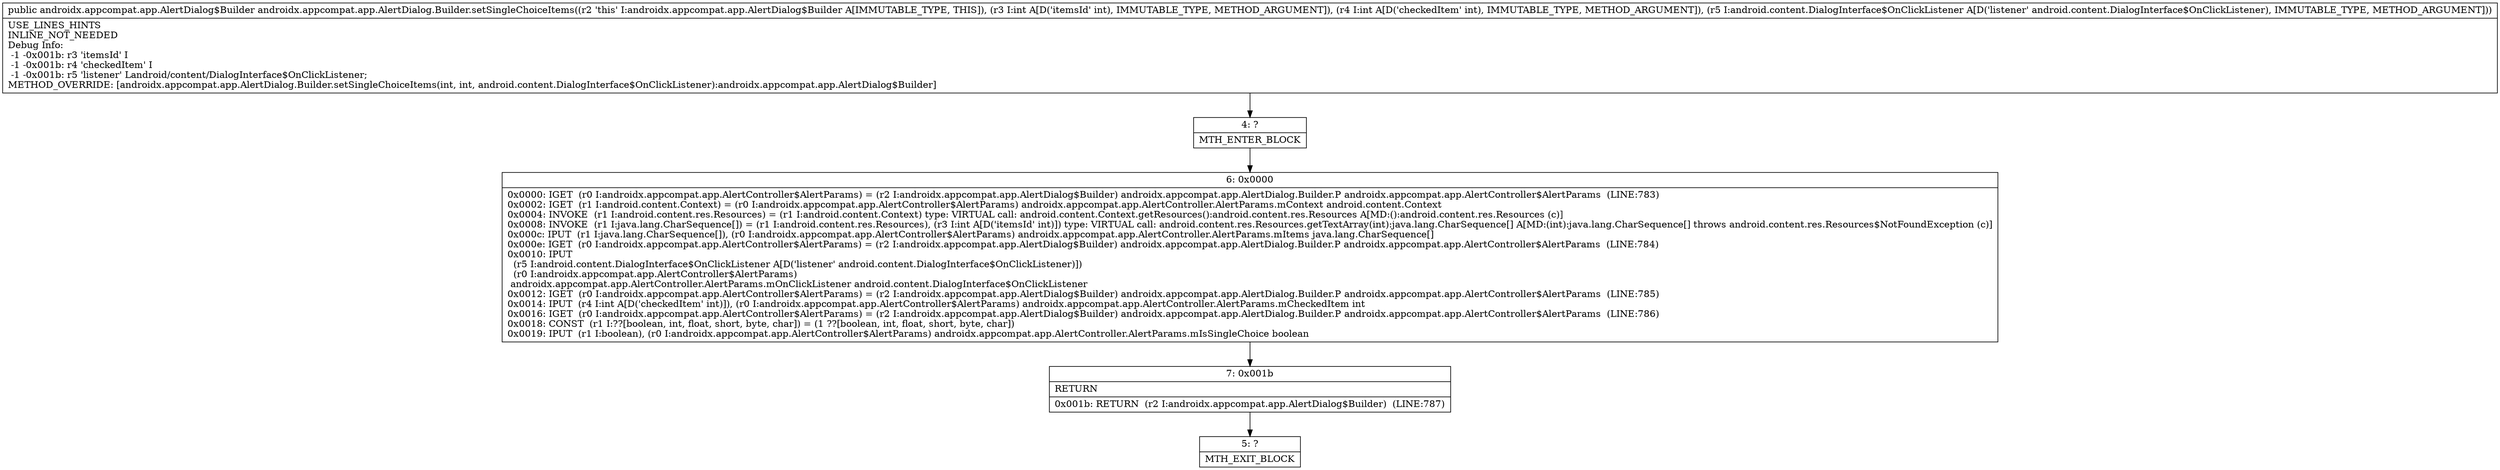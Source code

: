 digraph "CFG forandroidx.appcompat.app.AlertDialog.Builder.setSingleChoiceItems(IILandroid\/content\/DialogInterface$OnClickListener;)Landroidx\/appcompat\/app\/AlertDialog$Builder;" {
Node_4 [shape=record,label="{4\:\ ?|MTH_ENTER_BLOCK\l}"];
Node_6 [shape=record,label="{6\:\ 0x0000|0x0000: IGET  (r0 I:androidx.appcompat.app.AlertController$AlertParams) = (r2 I:androidx.appcompat.app.AlertDialog$Builder) androidx.appcompat.app.AlertDialog.Builder.P androidx.appcompat.app.AlertController$AlertParams  (LINE:783)\l0x0002: IGET  (r1 I:android.content.Context) = (r0 I:androidx.appcompat.app.AlertController$AlertParams) androidx.appcompat.app.AlertController.AlertParams.mContext android.content.Context \l0x0004: INVOKE  (r1 I:android.content.res.Resources) = (r1 I:android.content.Context) type: VIRTUAL call: android.content.Context.getResources():android.content.res.Resources A[MD:():android.content.res.Resources (c)]\l0x0008: INVOKE  (r1 I:java.lang.CharSequence[]) = (r1 I:android.content.res.Resources), (r3 I:int A[D('itemsId' int)]) type: VIRTUAL call: android.content.res.Resources.getTextArray(int):java.lang.CharSequence[] A[MD:(int):java.lang.CharSequence[] throws android.content.res.Resources$NotFoundException (c)]\l0x000c: IPUT  (r1 I:java.lang.CharSequence[]), (r0 I:androidx.appcompat.app.AlertController$AlertParams) androidx.appcompat.app.AlertController.AlertParams.mItems java.lang.CharSequence[] \l0x000e: IGET  (r0 I:androidx.appcompat.app.AlertController$AlertParams) = (r2 I:androidx.appcompat.app.AlertDialog$Builder) androidx.appcompat.app.AlertDialog.Builder.P androidx.appcompat.app.AlertController$AlertParams  (LINE:784)\l0x0010: IPUT  \l  (r5 I:android.content.DialogInterface$OnClickListener A[D('listener' android.content.DialogInterface$OnClickListener)])\l  (r0 I:androidx.appcompat.app.AlertController$AlertParams)\l androidx.appcompat.app.AlertController.AlertParams.mOnClickListener android.content.DialogInterface$OnClickListener \l0x0012: IGET  (r0 I:androidx.appcompat.app.AlertController$AlertParams) = (r2 I:androidx.appcompat.app.AlertDialog$Builder) androidx.appcompat.app.AlertDialog.Builder.P androidx.appcompat.app.AlertController$AlertParams  (LINE:785)\l0x0014: IPUT  (r4 I:int A[D('checkedItem' int)]), (r0 I:androidx.appcompat.app.AlertController$AlertParams) androidx.appcompat.app.AlertController.AlertParams.mCheckedItem int \l0x0016: IGET  (r0 I:androidx.appcompat.app.AlertController$AlertParams) = (r2 I:androidx.appcompat.app.AlertDialog$Builder) androidx.appcompat.app.AlertDialog.Builder.P androidx.appcompat.app.AlertController$AlertParams  (LINE:786)\l0x0018: CONST  (r1 I:??[boolean, int, float, short, byte, char]) = (1 ??[boolean, int, float, short, byte, char]) \l0x0019: IPUT  (r1 I:boolean), (r0 I:androidx.appcompat.app.AlertController$AlertParams) androidx.appcompat.app.AlertController.AlertParams.mIsSingleChoice boolean \l}"];
Node_7 [shape=record,label="{7\:\ 0x001b|RETURN\l|0x001b: RETURN  (r2 I:androidx.appcompat.app.AlertDialog$Builder)  (LINE:787)\l}"];
Node_5 [shape=record,label="{5\:\ ?|MTH_EXIT_BLOCK\l}"];
MethodNode[shape=record,label="{public androidx.appcompat.app.AlertDialog$Builder androidx.appcompat.app.AlertDialog.Builder.setSingleChoiceItems((r2 'this' I:androidx.appcompat.app.AlertDialog$Builder A[IMMUTABLE_TYPE, THIS]), (r3 I:int A[D('itemsId' int), IMMUTABLE_TYPE, METHOD_ARGUMENT]), (r4 I:int A[D('checkedItem' int), IMMUTABLE_TYPE, METHOD_ARGUMENT]), (r5 I:android.content.DialogInterface$OnClickListener A[D('listener' android.content.DialogInterface$OnClickListener), IMMUTABLE_TYPE, METHOD_ARGUMENT]))  | USE_LINES_HINTS\lINLINE_NOT_NEEDED\lDebug Info:\l  \-1 \-0x001b: r3 'itemsId' I\l  \-1 \-0x001b: r4 'checkedItem' I\l  \-1 \-0x001b: r5 'listener' Landroid\/content\/DialogInterface$OnClickListener;\lMETHOD_OVERRIDE: [androidx.appcompat.app.AlertDialog.Builder.setSingleChoiceItems(int, int, android.content.DialogInterface$OnClickListener):androidx.appcompat.app.AlertDialog$Builder]\l}"];
MethodNode -> Node_4;Node_4 -> Node_6;
Node_6 -> Node_7;
Node_7 -> Node_5;
}

